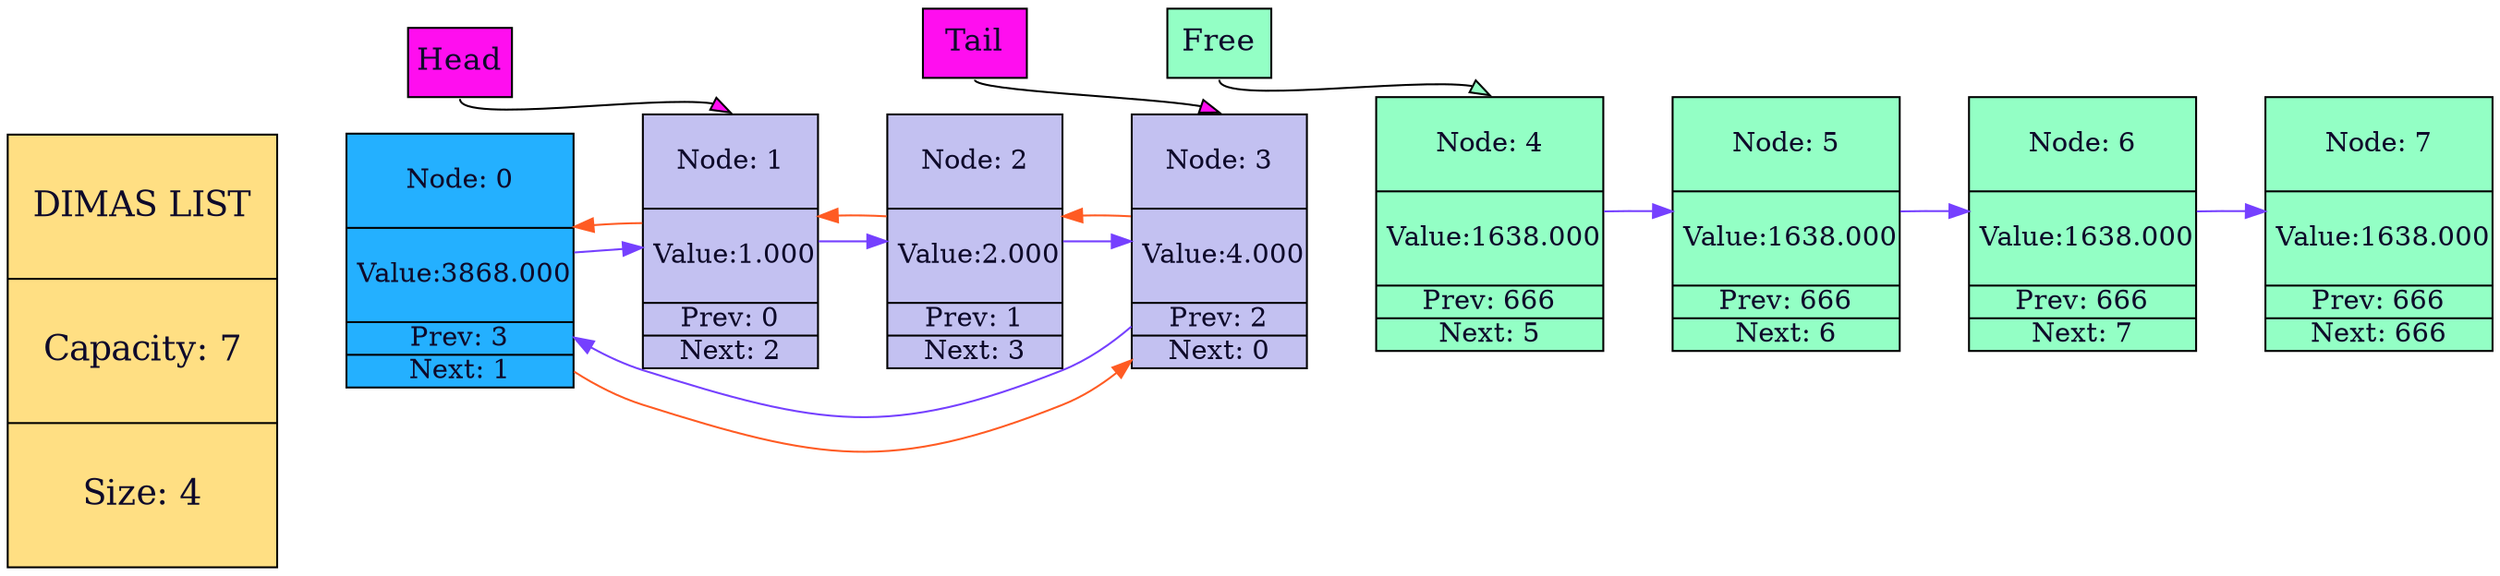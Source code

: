 digraph ListGraph {
rankdir="LR";
node [shape="box", style="filled", fillcolor="#24b0ff", fontcolor="#0e0a2a", margin="0.01"];
"Node0" [shape="record", label="\n Node: 0 \n\n|\n Value:3868.000\n\n | Prev: 3 | Next: 1"];
node [shape="box", style="filled", fillcolor="#c3c1f1", fontcolor="#0e0a2a", margin="0.01"];
"Node1" [shape="record", label="\n Node: 1 \n\n|\n Value:1.000\n\n | Prev: 0 | Next: 2"];
node [shape="box", style="filled", fillcolor="#c3c1f1", fontcolor="#0e0a2a", margin="0.01"];
"Node2" [shape="record", label="\n Node: 2 \n\n|\n Value:2.000\n\n | Prev: 1 | Next: 3"];
node [shape="box", style="filled", fillcolor="#c3c1f1", fontcolor="#0e0a2a", margin="0.01"];
"Node3" [shape="record", label="\n Node: 3 \n\n|\n Value:4.000\n\n | Prev: 2 | Next: 0"];
node [shape="box", style="filled", fillcolor="#c3c1f1", fontcolor="#0e0a2a", margin="0.01"];
node [shape="box", style="filled", fillcolor="#93ffc5", fontcolor="#0e0a2a", margin="0.01"];
"Node4" [shape="record", label="\n Node: 4 \n\n|\n Value:1638.000\n\n | Prev: 666 | Next: 5"];
node [shape="box", style="filled", fillcolor="#c3c1f1", fontcolor="#0e0a2a", margin="0.01"];
node [shape="box", style="filled", fillcolor="#93ffc5", fontcolor="#0e0a2a", margin="0.01"];
"Node5" [shape="record", label="\n Node: 5 \n\n|\n Value:1638.000\n\n | Prev: 666 | Next: 6"];
node [shape="box", style="filled", fillcolor="#c3c1f1", fontcolor="#0e0a2a", margin="0.01"];
node [shape="box", style="filled", fillcolor="#93ffc5", fontcolor="#0e0a2a", margin="0.01"];
"Node6" [shape="record", label="\n Node: 6 \n\n|\n Value:1638.000\n\n | Prev: 666 | Next: 7"];
node [shape="box", style="filled", fillcolor="#c3c1f1", fontcolor="#0e0a2a", margin="0.01"];
node [shape="box", style="filled", fillcolor="#93ffc5", fontcolor="#0e0a2a", margin="0.01"];
"Node7" [shape="record", label="\n Node: 7 \n\n|\n Value:1638.000\n\n | Prev: 666 | Next: 666"];
node [shape="box", style="filled", fillcolor="#c3c1f1", fontcolor="#0e0a2a", margin="0.01"];
"Node0" -> "Node1" [color="#43ff6400"];"Node1" -> "Node2" [color="#43ff6400"];"Node2" -> "Node3" [color="#43ff6400"];"Node3" -> "Node4" [color="#43ff6400"];"Node4" -> "Node5" [color="#43ff6400"];"Node5" -> "Node6" [color="#43ff6400"];"Node6" -> "Node7" [color="#43ff6400"];"Node0" -> "Node3"  [color="#ff5b23" fontcolor="#ff5b23"];
"Node0" -> "Node1" [color="#7540ff" fontcolor="#7540ff"];
"Node1" -> "Node0"  [color="#ff5b23" fontcolor="#ff5b23"];
"Node1" -> "Node2" [color="#7540ff" fontcolor="#7540ff"];
"Node2" -> "Node1"  [color="#ff5b23" fontcolor="#ff5b23"];
"Node2" -> "Node3" [color="#7540ff" fontcolor="#7540ff"];
"Node3" -> "Node2"  [color="#ff5b23" fontcolor="#ff5b23"];
"Node3" -> "Node0" [color="#7540ff" fontcolor="#7540ff"];
"Node4" -> "Node5" [color="#7540ff" fontcolor="#7540ff"];
"Node5" -> "Node6" [color="#7540ff" fontcolor="#7540ff"];
"Node6" -> "Node7" [color="#7540ff" fontcolor="#7540ff"];
node [shape="box", style="filled", fillcolor="#ffdf83", fontcolor="#0e0a2a", margin="0.1"];
List [shape=record, label="\n DIMAS LIST \n \n | \n Capacity: 7 \n \n | \n Size: 4 \n \n" , fontsize=18];
node [shape=box, style=filled, fillcolor="#93ffc5", fontcolor="#0e0a2a", margin="0.01"];
Free [shape=record, label="Free", fontsize=16];
node [shape=box, style=filled, fillcolor="#ff0eef", fontcolor="#0e0a2a", margin="0.01"];
Head [shape=record, label="Head", fontsize=16];
node [shape=box, style=filled, fillcolor="#ff0eef", fontcolor="#0e0a2a", margin="0.01"];
Tail [shape=record, label="Tail", fontsize=16];
"List" -> "Node0" [weight=1, color="#43ff6400", headport=n, tailport=n];
"Free" -> "Node4" [headport=n, tailport=s, constraint=true, fillcolor="#93ffc5"];
"Tail" -> "Node3" [headport=n, tailport=s, constraint=true, fillcolor="#ff0eef"];
"Head" -> "Node1" [headport=n, tailport=s, constraint=true, fillcolor="#ff0eef"];
}